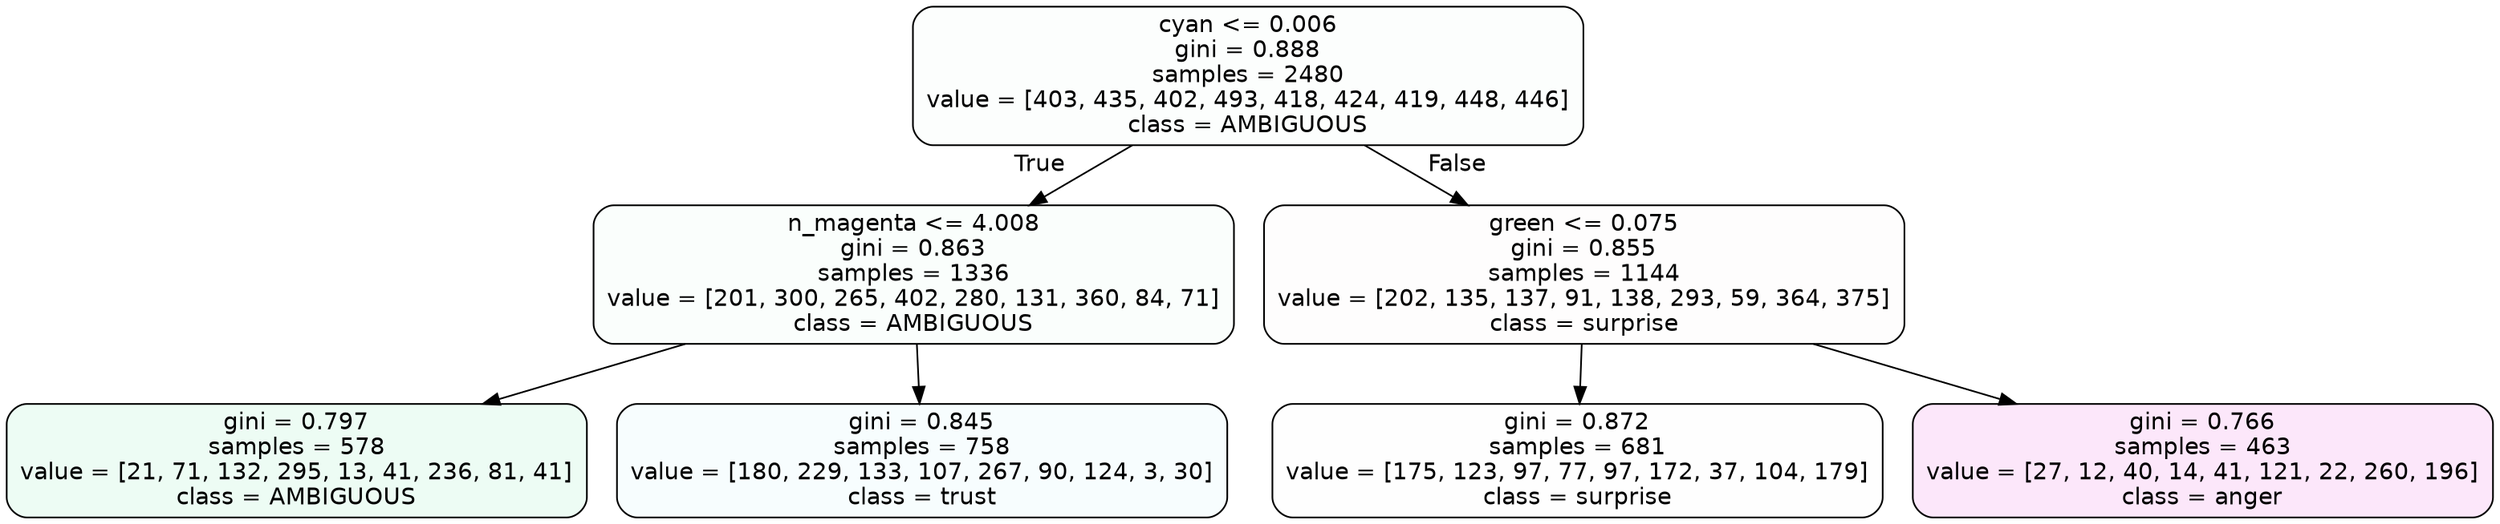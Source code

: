 digraph Tree {
node [shape=box, style="filled, rounded", color="black", fontname=helvetica] ;
edge [fontname=helvetica] ;
0 [label="cyan <= 0.006\ngini = 0.888\nsamples = 2480\nvalue = [403, 435, 402, 493, 418, 424, 419, 448, 446]\nclass = AMBIGUOUS", fillcolor="#39e58103"] ;
1 [label="n_magenta <= 4.008\ngini = 0.863\nsamples = 1336\nvalue = [201, 300, 265, 402, 280, 131, 360, 84, 71]\nclass = AMBIGUOUS", fillcolor="#39e58106"] ;
0 -> 1 [labeldistance=2.5, labelangle=45, headlabel="True"] ;
2 [label="gini = 0.797\nsamples = 578\nvalue = [21, 71, 132, 295, 13, 41, 236, 81, 41]\nclass = AMBIGUOUS", fillcolor="#39e58116"] ;
1 -> 2 ;
3 [label="gini = 0.845\nsamples = 758\nvalue = [180, 229, 133, 107, 267, 90, 124, 3, 30]\nclass = trust", fillcolor="#39d7e50a"] ;
1 -> 3 ;
4 [label="green <= 0.075\ngini = 0.855\nsamples = 1144\nvalue = [202, 135, 137, 91, 138, 293, 59, 364, 375]\nclass = surprise", fillcolor="#e5396402"] ;
0 -> 4 [labeldistance=2.5, labelangle=-45, headlabel="False"] ;
5 [label="gini = 0.872\nsamples = 681\nvalue = [175, 123, 97, 77, 97, 172, 37, 104, 179]\nclass = surprise", fillcolor="#e5396401"] ;
4 -> 5 ;
6 [label="gini = 0.766\nsamples = 463\nvalue = [27, 12, 40, 14, 41, 121, 22, 260, 196]\nclass = anger", fillcolor="#e539d71e"] ;
4 -> 6 ;
}